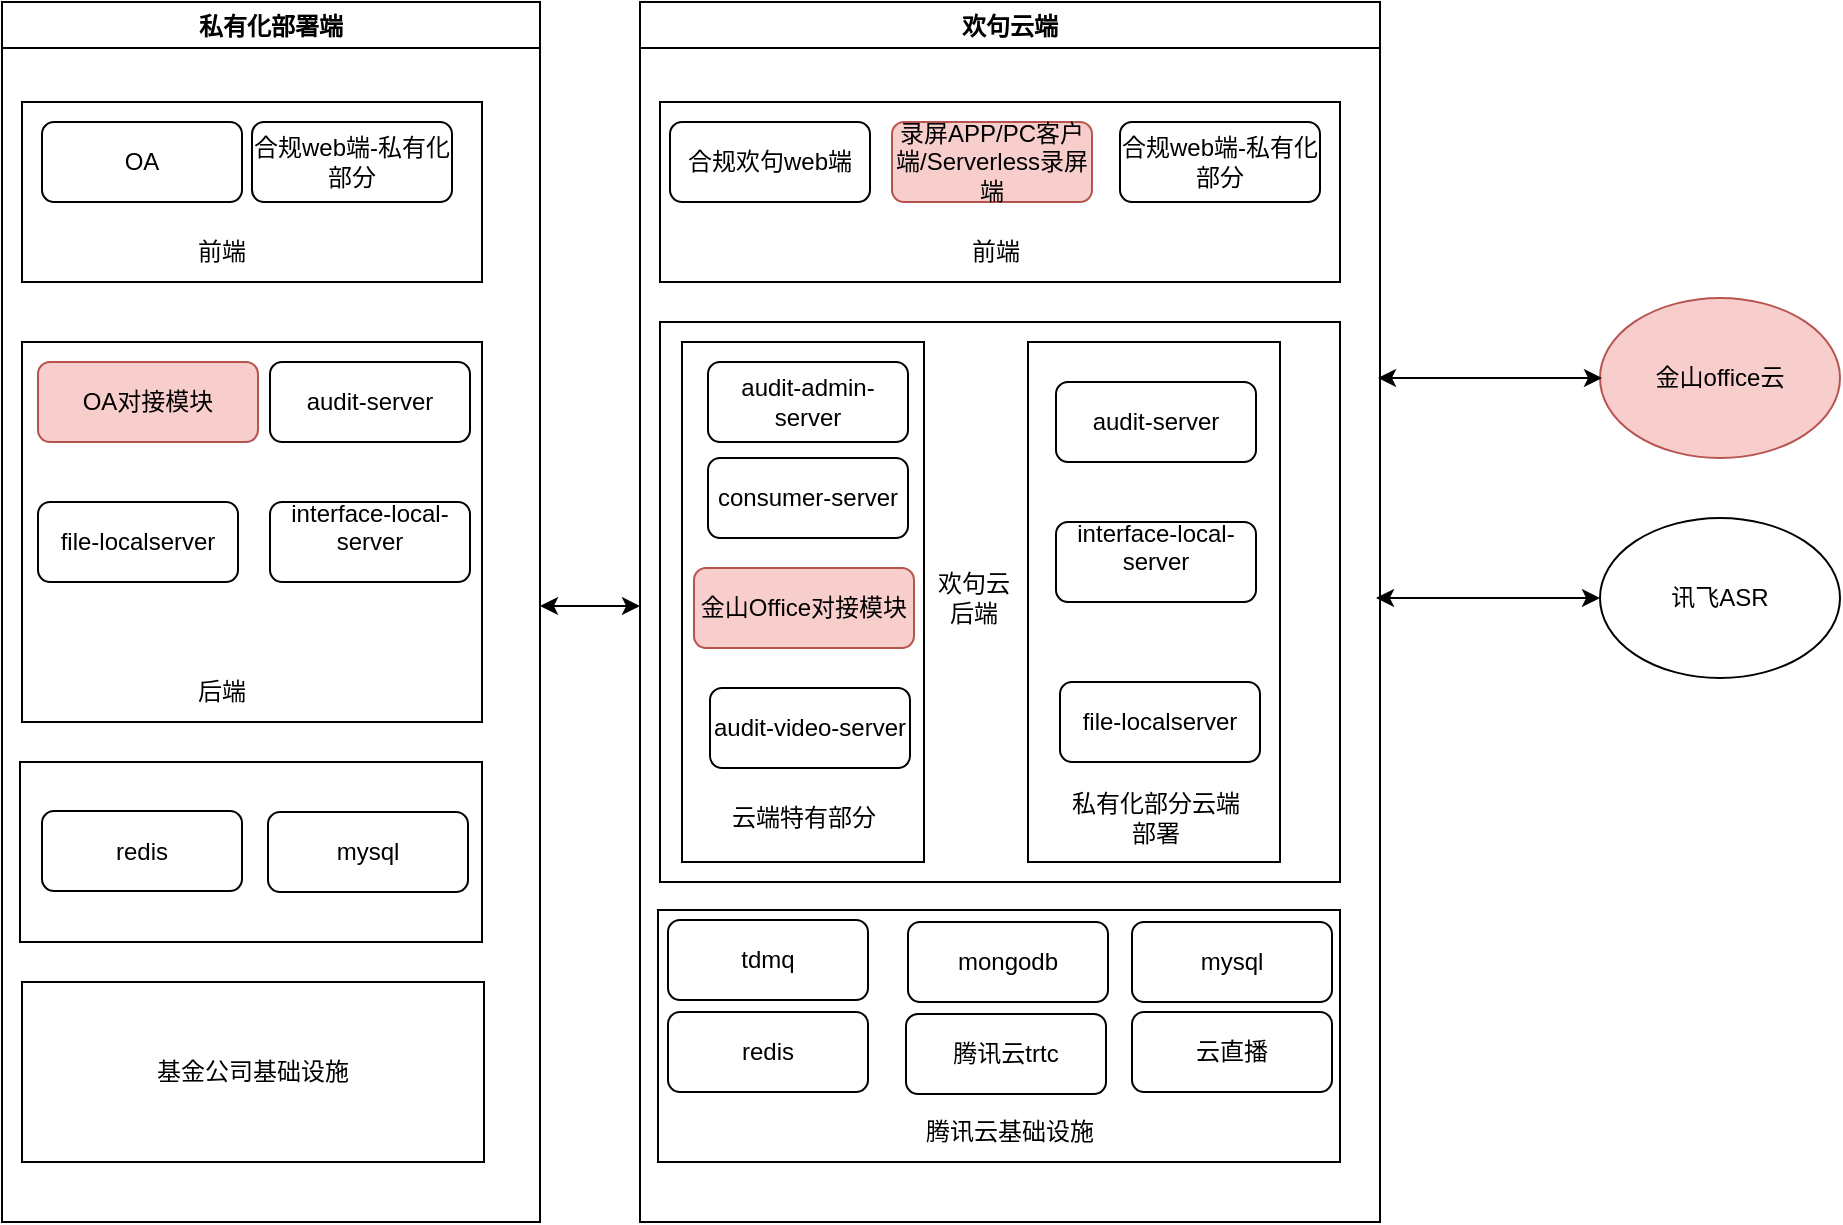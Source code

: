 <mxfile version="16.6.4" type="github">
  <diagram id="fIVeJlJuE8aJmZpe3ket" name="Page-1">
    <mxGraphModel dx="1422" dy="747" grid="1" gridSize="10" guides="1" tooltips="1" connect="1" arrows="1" fold="1" page="1" pageScale="1" pageWidth="827" pageHeight="1169" math="0" shadow="0">
      <root>
        <mxCell id="0" />
        <mxCell id="1" parent="0" />
        <mxCell id="bB6q7HOxnZx6WN4StiqI-14" value="" style="rounded=0;whiteSpace=wrap;html=1;" vertex="1" parent="1">
          <mxGeometry x="370" y="300" width="340" height="280" as="geometry" />
        </mxCell>
        <mxCell id="bB6q7HOxnZx6WN4StiqI-30" value="" style="rounded=0;whiteSpace=wrap;html=1;" vertex="1" parent="1">
          <mxGeometry x="381" y="310" width="121" height="260" as="geometry" />
        </mxCell>
        <mxCell id="bB6q7HOxnZx6WN4StiqI-1" value="私有化部署端" style="swimlane;startSize=23;" vertex="1" parent="1">
          <mxGeometry x="41" y="140" width="269" height="610" as="geometry" />
        </mxCell>
        <mxCell id="bB6q7HOxnZx6WN4StiqI-9" value="" style="rounded=0;whiteSpace=wrap;html=1;" vertex="1" parent="bB6q7HOxnZx6WN4StiqI-1">
          <mxGeometry x="10" y="170" width="230" height="190" as="geometry" />
        </mxCell>
        <mxCell id="bB6q7HOxnZx6WN4StiqI-7" value="" style="rounded=0;whiteSpace=wrap;html=1;" vertex="1" parent="bB6q7HOxnZx6WN4StiqI-1">
          <mxGeometry x="10" y="50" width="230" height="90" as="geometry" />
        </mxCell>
        <mxCell id="bB6q7HOxnZx6WN4StiqI-3" value="OA对接模块" style="rounded=1;whiteSpace=wrap;html=1;fillColor=#f8cecc;strokeColor=#b85450;" vertex="1" parent="bB6q7HOxnZx6WN4StiqI-1">
          <mxGeometry x="18" y="180" width="110" height="40" as="geometry" />
        </mxCell>
        <mxCell id="bB6q7HOxnZx6WN4StiqI-5" value="OA" style="rounded=1;whiteSpace=wrap;html=1;" vertex="1" parent="bB6q7HOxnZx6WN4StiqI-1">
          <mxGeometry x="20" y="60" width="100" height="40" as="geometry" />
        </mxCell>
        <mxCell id="bB6q7HOxnZx6WN4StiqI-6" value="合规web端-私有化部分" style="rounded=1;whiteSpace=wrap;html=1;" vertex="1" parent="bB6q7HOxnZx6WN4StiqI-1">
          <mxGeometry x="125" y="60" width="100" height="40" as="geometry" />
        </mxCell>
        <mxCell id="bB6q7HOxnZx6WN4StiqI-8" value="前端" style="text;html=1;strokeColor=none;fillColor=none;align=center;verticalAlign=middle;whiteSpace=wrap;rounded=0;" vertex="1" parent="bB6q7HOxnZx6WN4StiqI-1">
          <mxGeometry x="80" y="110" width="60" height="30" as="geometry" />
        </mxCell>
        <mxCell id="bB6q7HOxnZx6WN4StiqI-10" value="后端" style="text;html=1;strokeColor=none;fillColor=none;align=center;verticalAlign=middle;whiteSpace=wrap;rounded=0;" vertex="1" parent="bB6q7HOxnZx6WN4StiqI-1">
          <mxGeometry x="80" y="330" width="60" height="30" as="geometry" />
        </mxCell>
        <mxCell id="bB6q7HOxnZx6WN4StiqI-11" value="audit-server" style="rounded=1;whiteSpace=wrap;html=1;" vertex="1" parent="bB6q7HOxnZx6WN4StiqI-1">
          <mxGeometry x="134" y="180" width="100" height="40" as="geometry" />
        </mxCell>
        <mxCell id="bB6q7HOxnZx6WN4StiqI-12" value="file-localserver" style="rounded=1;whiteSpace=wrap;html=1;" vertex="1" parent="bB6q7HOxnZx6WN4StiqI-1">
          <mxGeometry x="18" y="250" width="100" height="40" as="geometry" />
        </mxCell>
        <mxCell id="bB6q7HOxnZx6WN4StiqI-13" value="&lt;div&gt;interface-local-server&lt;/div&gt;&lt;div&gt;&lt;br&gt;&lt;/div&gt;" style="rounded=1;whiteSpace=wrap;html=1;" vertex="1" parent="bB6q7HOxnZx6WN4StiqI-1">
          <mxGeometry x="134" y="250" width="100" height="40" as="geometry" />
        </mxCell>
        <mxCell id="bB6q7HOxnZx6WN4StiqI-25" value="" style="rounded=0;whiteSpace=wrap;html=1;" vertex="1" parent="bB6q7HOxnZx6WN4StiqI-1">
          <mxGeometry x="9" y="380" width="231" height="90" as="geometry" />
        </mxCell>
        <mxCell id="bB6q7HOxnZx6WN4StiqI-27" value="redis" style="rounded=1;whiteSpace=wrap;html=1;" vertex="1" parent="bB6q7HOxnZx6WN4StiqI-1">
          <mxGeometry x="20" y="404.5" width="100" height="40" as="geometry" />
        </mxCell>
        <mxCell id="bB6q7HOxnZx6WN4StiqI-28" value="mysql" style="rounded=1;whiteSpace=wrap;html=1;" vertex="1" parent="bB6q7HOxnZx6WN4StiqI-1">
          <mxGeometry x="133" y="405" width="100" height="40" as="geometry" />
        </mxCell>
        <mxCell id="bB6q7HOxnZx6WN4StiqI-48" value="基金公司基础设施" style="rounded=0;whiteSpace=wrap;html=1;" vertex="1" parent="bB6q7HOxnZx6WN4StiqI-1">
          <mxGeometry x="10" y="490" width="231" height="90" as="geometry" />
        </mxCell>
        <mxCell id="bB6q7HOxnZx6WN4StiqI-2" value="欢句云端" style="swimlane;startSize=23;" vertex="1" parent="1">
          <mxGeometry x="360" y="140" width="370" height="610" as="geometry" />
        </mxCell>
        <mxCell id="bB6q7HOxnZx6WN4StiqI-21" value="audit-admin-server" style="rounded=1;whiteSpace=wrap;html=1;" vertex="1" parent="bB6q7HOxnZx6WN4StiqI-2">
          <mxGeometry x="34" y="180" width="100" height="40" as="geometry" />
        </mxCell>
        <mxCell id="bB6q7HOxnZx6WN4StiqI-22" value="audit-video-server" style="rounded=1;whiteSpace=wrap;html=1;" vertex="1" parent="bB6q7HOxnZx6WN4StiqI-2">
          <mxGeometry x="35" y="343" width="100" height="40" as="geometry" />
        </mxCell>
        <mxCell id="bB6q7HOxnZx6WN4StiqI-23" value="&lt;div&gt;consumer-server&lt;/div&gt;" style="rounded=1;whiteSpace=wrap;html=1;" vertex="1" parent="bB6q7HOxnZx6WN4StiqI-2">
          <mxGeometry x="34" y="228" width="100" height="40" as="geometry" />
        </mxCell>
        <mxCell id="bB6q7HOxnZx6WN4StiqI-41" value="" style="rounded=0;whiteSpace=wrap;html=1;" vertex="1" parent="bB6q7HOxnZx6WN4StiqI-2">
          <mxGeometry x="9" y="454" width="341" height="126" as="geometry" />
        </mxCell>
        <mxCell id="bB6q7HOxnZx6WN4StiqI-24" value="tdmq" style="rounded=1;whiteSpace=wrap;html=1;" vertex="1" parent="bB6q7HOxnZx6WN4StiqI-2">
          <mxGeometry x="14" y="459" width="100" height="40" as="geometry" />
        </mxCell>
        <mxCell id="bB6q7HOxnZx6WN4StiqI-42" value="mongodb" style="rounded=1;whiteSpace=wrap;html=1;" vertex="1" parent="bB6q7HOxnZx6WN4StiqI-2">
          <mxGeometry x="134" y="460" width="100" height="40" as="geometry" />
        </mxCell>
        <mxCell id="bB6q7HOxnZx6WN4StiqI-43" value="mysql" style="rounded=1;whiteSpace=wrap;html=1;" vertex="1" parent="bB6q7HOxnZx6WN4StiqI-2">
          <mxGeometry x="246" y="460" width="100" height="40" as="geometry" />
        </mxCell>
        <mxCell id="bB6q7HOxnZx6WN4StiqI-44" value="redis" style="rounded=1;whiteSpace=wrap;html=1;" vertex="1" parent="bB6q7HOxnZx6WN4StiqI-2">
          <mxGeometry x="14" y="505" width="100" height="40" as="geometry" />
        </mxCell>
        <mxCell id="bB6q7HOxnZx6WN4StiqI-46" value="云直播" style="rounded=1;whiteSpace=wrap;html=1;" vertex="1" parent="bB6q7HOxnZx6WN4StiqI-2">
          <mxGeometry x="246" y="505" width="100" height="40" as="geometry" />
        </mxCell>
        <mxCell id="bB6q7HOxnZx6WN4StiqI-47" value="腾讯云基础设施" style="text;html=1;strokeColor=none;fillColor=none;align=center;verticalAlign=middle;whiteSpace=wrap;rounded=0;" vertex="1" parent="bB6q7HOxnZx6WN4StiqI-2">
          <mxGeometry x="140" y="550" width="90" height="30" as="geometry" />
        </mxCell>
        <mxCell id="bB6q7HOxnZx6WN4StiqI-15" value="" style="rounded=0;whiteSpace=wrap;html=1;" vertex="1" parent="1">
          <mxGeometry x="370" y="190" width="340" height="90" as="geometry" />
        </mxCell>
        <mxCell id="bB6q7HOxnZx6WN4StiqI-16" value="金山Office对接模块" style="rounded=1;whiteSpace=wrap;html=1;fillColor=#f8cecc;strokeColor=#b85450;" vertex="1" parent="1">
          <mxGeometry x="387" y="423" width="110" height="40" as="geometry" />
        </mxCell>
        <mxCell id="bB6q7HOxnZx6WN4StiqI-17" value="录屏APP/PC客户端/Serverless录屏端" style="rounded=1;whiteSpace=wrap;html=1;fillColor=#f8cecc;strokeColor=#b85450;" vertex="1" parent="1">
          <mxGeometry x="486" y="200" width="100" height="40" as="geometry" />
        </mxCell>
        <mxCell id="bB6q7HOxnZx6WN4StiqI-18" value="合规欢句web端" style="rounded=1;whiteSpace=wrap;html=1;" vertex="1" parent="1">
          <mxGeometry x="375" y="200" width="100" height="40" as="geometry" />
        </mxCell>
        <mxCell id="bB6q7HOxnZx6WN4StiqI-19" value="前端" style="text;html=1;strokeColor=none;fillColor=none;align=center;verticalAlign=middle;whiteSpace=wrap;rounded=0;" vertex="1" parent="1">
          <mxGeometry x="508" y="250" width="60" height="30" as="geometry" />
        </mxCell>
        <mxCell id="bB6q7HOxnZx6WN4StiqI-20" value="云端特有部分" style="text;html=1;strokeColor=none;fillColor=none;align=center;verticalAlign=middle;whiteSpace=wrap;rounded=0;" vertex="1" parent="1">
          <mxGeometry x="402" y="533" width="80" height="30" as="geometry" />
        </mxCell>
        <mxCell id="bB6q7HOxnZx6WN4StiqI-31" value="合规web端-私有化部分" style="rounded=1;whiteSpace=wrap;html=1;" vertex="1" parent="1">
          <mxGeometry x="600" y="200" width="100" height="40" as="geometry" />
        </mxCell>
        <mxCell id="bB6q7HOxnZx6WN4StiqI-35" value="" style="rounded=0;whiteSpace=wrap;html=1;" vertex="1" parent="1">
          <mxGeometry x="554" y="310" width="126" height="260" as="geometry" />
        </mxCell>
        <mxCell id="bB6q7HOxnZx6WN4StiqI-36" value="audit-server" style="rounded=1;whiteSpace=wrap;html=1;" vertex="1" parent="1">
          <mxGeometry x="568" y="330" width="100" height="40" as="geometry" />
        </mxCell>
        <mxCell id="bB6q7HOxnZx6WN4StiqI-37" value="&lt;div&gt;interface-local-server&lt;/div&gt;&lt;div&gt;&lt;br&gt;&lt;/div&gt;" style="rounded=1;whiteSpace=wrap;html=1;" vertex="1" parent="1">
          <mxGeometry x="568" y="400" width="100" height="40" as="geometry" />
        </mxCell>
        <mxCell id="bB6q7HOxnZx6WN4StiqI-38" value="file-localserver" style="rounded=1;whiteSpace=wrap;html=1;" vertex="1" parent="1">
          <mxGeometry x="570" y="480" width="100" height="40" as="geometry" />
        </mxCell>
        <mxCell id="bB6q7HOxnZx6WN4StiqI-39" value="私有化部分云端部署" style="text;html=1;strokeColor=none;fillColor=none;align=center;verticalAlign=middle;whiteSpace=wrap;rounded=0;" vertex="1" parent="1">
          <mxGeometry x="574.5" y="533" width="85.5" height="30" as="geometry" />
        </mxCell>
        <mxCell id="bB6q7HOxnZx6WN4StiqI-40" value="欢句云&lt;br&gt;后端" style="text;html=1;strokeColor=none;fillColor=none;align=center;verticalAlign=middle;whiteSpace=wrap;rounded=0;" vertex="1" parent="1">
          <mxGeometry x="497" y="423" width="60" height="30" as="geometry" />
        </mxCell>
        <mxCell id="bB6q7HOxnZx6WN4StiqI-45" value="腾讯云trtc" style="rounded=1;whiteSpace=wrap;html=1;" vertex="1" parent="1">
          <mxGeometry x="493" y="646" width="100" height="40" as="geometry" />
        </mxCell>
        <mxCell id="bB6q7HOxnZx6WN4StiqI-50" value="讯飞ASR" style="ellipse;whiteSpace=wrap;html=1;" vertex="1" parent="1">
          <mxGeometry x="840" y="398" width="120" height="80" as="geometry" />
        </mxCell>
        <mxCell id="bB6q7HOxnZx6WN4StiqI-52" value="" style="endArrow=classic;startArrow=classic;html=1;rounded=0;entryX=0;entryY=0.5;entryDx=0;entryDy=0;" edge="1" parent="1" target="bB6q7HOxnZx6WN4StiqI-50">
          <mxGeometry width="50" height="50" relative="1" as="geometry">
            <mxPoint x="728" y="438" as="sourcePoint" />
            <mxPoint x="790" y="430" as="targetPoint" />
          </mxGeometry>
        </mxCell>
        <mxCell id="bB6q7HOxnZx6WN4StiqI-53" value="" style="endArrow=classic;startArrow=classic;html=1;rounded=0;entryX=0;entryY=0.5;entryDx=0;entryDy=0;exitX=1;exitY=0.5;exitDx=0;exitDy=0;" edge="1" parent="1">
          <mxGeometry width="50" height="50" relative="1" as="geometry">
            <mxPoint x="310" y="442" as="sourcePoint" />
            <mxPoint x="360" y="442" as="targetPoint" />
          </mxGeometry>
        </mxCell>
        <mxCell id="bB6q7HOxnZx6WN4StiqI-54" value="金山office云" style="ellipse;whiteSpace=wrap;html=1;fillColor=#f8cecc;strokeColor=#b85450;" vertex="1" parent="1">
          <mxGeometry x="840" y="288" width="120" height="80" as="geometry" />
        </mxCell>
        <mxCell id="bB6q7HOxnZx6WN4StiqI-55" value="" style="endArrow=classic;startArrow=classic;html=1;rounded=0;entryX=0;entryY=0.5;entryDx=0;entryDy=0;" edge="1" parent="1">
          <mxGeometry width="50" height="50" relative="1" as="geometry">
            <mxPoint x="729" y="328" as="sourcePoint" />
            <mxPoint x="841" y="328" as="targetPoint" />
          </mxGeometry>
        </mxCell>
      </root>
    </mxGraphModel>
  </diagram>
</mxfile>
